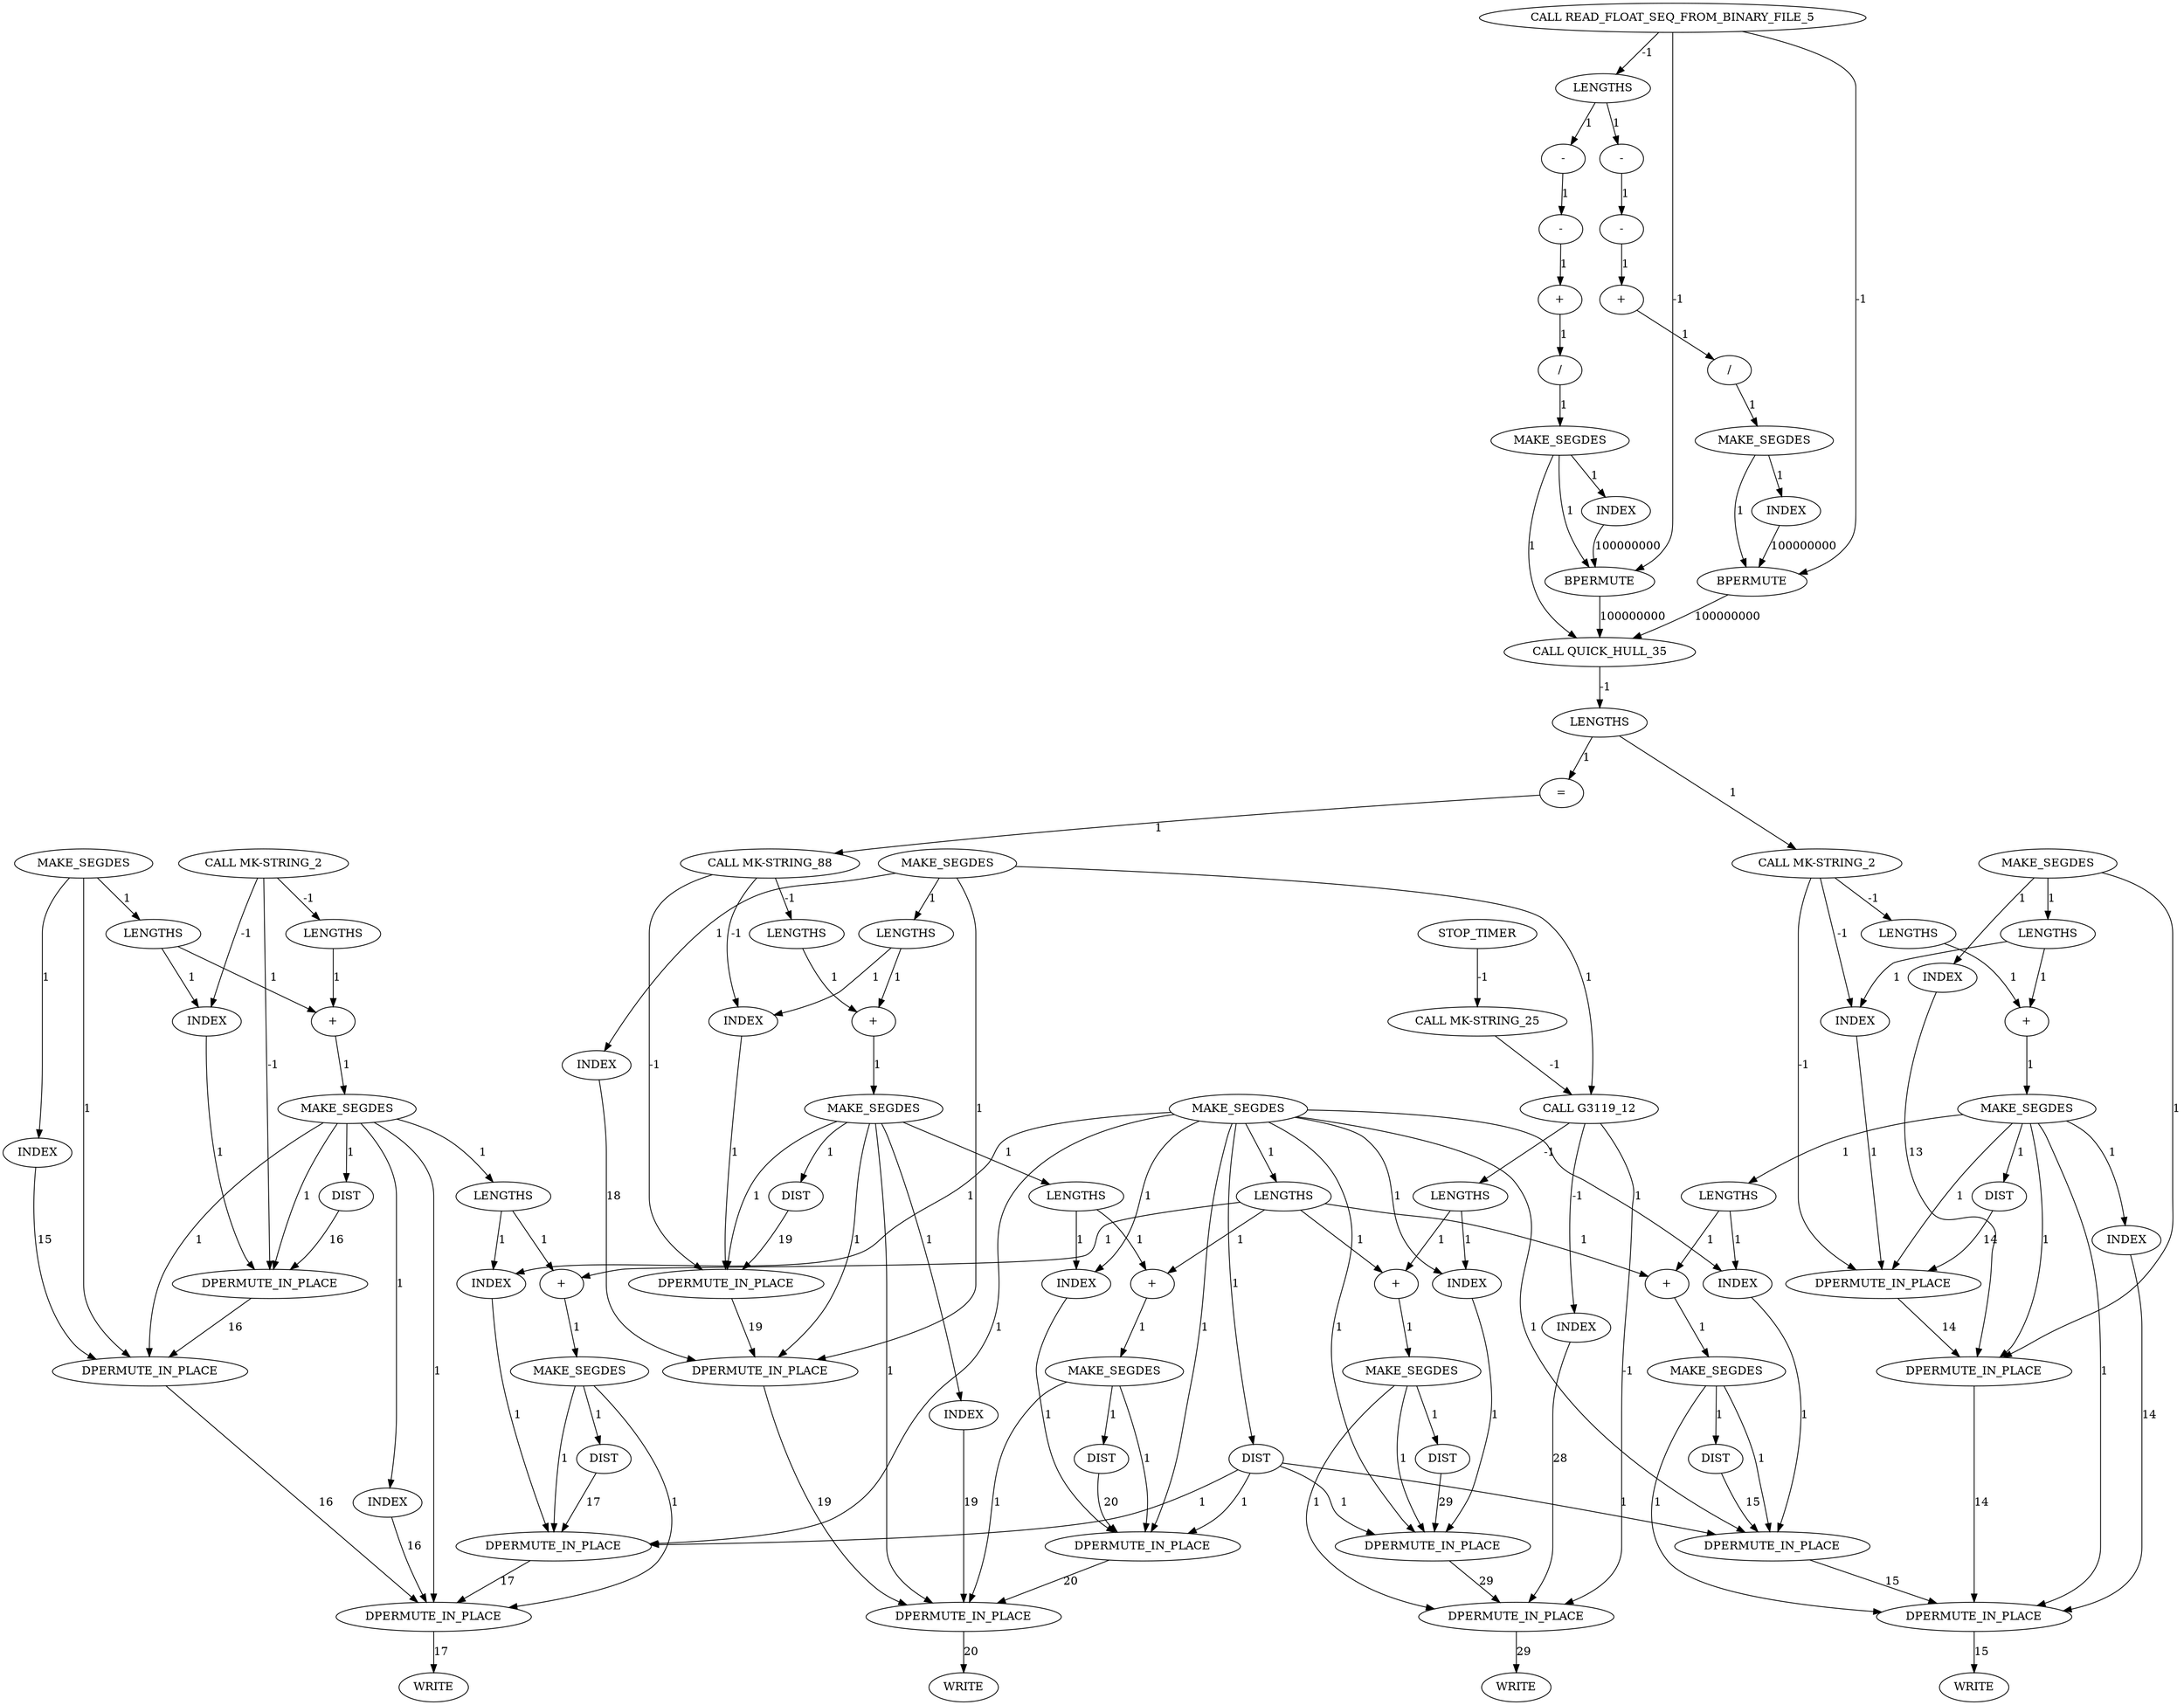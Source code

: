 digraph {
	convex_hull_large_rmat_INST_6307 [label=DPERMUTE_IN_PLACE cost=129]
	convex_hull_large_rmat_INST_2737 [label=MAKE_SEGDES cost=1]
	convex_hull_large_rmat_INST_2335 [label="/" cost=129]
	convex_hull_large_rmat_INST_2636 [label=LENGTHS cost=43]
	convex_hull_large_rmat_INST_53 [label="=" cost=215]
	convex_hull_large_rmat_INST_31 [label="CALL G3119_12" cost=0]
	convex_hull_large_rmat_INST_2403 [label=DIST cost=86]
	convex_hull_large_rmat_INST_2886 [label=MAKE_SEGDES cost=43]
	convex_hull_large_rmat_INST_2566 [label=LENGTHS cost=43]
	convex_hull_large_rmat_INST_6305 [label=DPERMUTE_IN_PLACE cost=172]
	convex_hull_large_rmat_INST_2336 [label=MAKE_SEGDES cost=43]
	convex_hull_large_rmat_INST_2441 [label=MAKE_SEGDES cost=43]
	convex_hull_large_rmat_INST_2371 [label=INDEX cost=903]
	convex_hull_large_rmat_INST_11 [label="CALL READ_FLOAT_SEQ_FROM_BINARY_FILE_5" cost=0]
	convex_hull_large_rmat_INST_2892 [label=DIST cost=43]
	convex_hull_large_rmat_INST_2471 [label=WRITE cost=0]
	convex_hull_large_rmat_INST_58 [label="CALL MK-STRING_88" cost=0]
	convex_hull_large_rmat_INST_44 [label=MAKE_SEGDES cost=43]
	convex_hull_large_rmat_INST_2366 [label=MAKE_SEGDES cost=559]
	convex_hull_large_rmat_INST_2767 [label=WRITE cost=0]
	convex_hull_large_rmat_INST_6304 [label=DPERMUTE_IN_PLACE cost=129]
	convex_hull_large_rmat_INST_6310 [label=DPERMUTE_IN_PLACE cost=172]
	convex_hull_large_rmat_INST_2713 [label=LENGTHS cost=43]
	convex_hull_large_rmat_INST_2654 [label=LENGTHS cost=1]
	convex_hull_large_rmat_INST_22 [label="CALL QUICK_HULL_35" cost=0]
	convex_hull_large_rmat_INST_2562 [label=INDEX cost=2623]
	convex_hull_large_rmat_INST_2862 [label=LENGTHS cost=86]
	convex_hull_large_rmat_INST_6308 [label=DPERMUTE_IN_PLACE cost=172]
	convex_hull_large_rmat_INST_6302 [label=DPERMUTE_IN_PLACE cost=215]
	convex_hull_large_rmat_INST_39 [label="CALL MK-STRING_2" cost=0]
	convex_hull_large_rmat_INST_6311 [label=DPERMUTE_IN_PLACE cost=172]
	convex_hull_large_rmat_INST_2489 [label=LENGTHS cost=43]
	convex_hull_large_rmat_INST_30 [label="CALL MK-STRING_25" cost=0]
	convex_hull_large_rmat_INST_6303 [label=DPERMUTE_IN_PLACE cost=214]
	convex_hull_large_rmat_INST_2660 [label=MAKE_SEGDES cost=43]
	convex_hull_large_rmat_INST_27 [label=MAKE_SEGDES cost=129]
	convex_hull_large_rmat_INST_2379 [label=BPERMUTE cost=670520801]
	convex_hull_large_rmat_INST_2325 [label=LENGTHS cost=2537]
	convex_hull_large_rmat_INST_2644 [label=INDEX cost=129]
	convex_hull_large_rmat_INST_2803 [label=LENGTHS cost=2236]
	convex_hull_large_rmat_INST_2585 [label="+" cost=86]
	convex_hull_large_rmat_INST_2574 [label=INDEX cost=172]
	convex_hull_large_rmat_INST_2709 [label=INDEX cost=172]
	convex_hull_large_rmat_INST_2793 [label=INDEX cost=172]
	convex_hull_large_rmat_INST_2508 [label="+" cost=43]
	convex_hull_large_rmat_INST_47 [label="CALL MK-STRING_2" cost=0]
	convex_hull_large_rmat_INST_2329 [label="-" cost=1]
	convex_hull_large_rmat_INST_2620 [label=WRITE cost=0]
	convex_hull_large_rmat_INST_2596 [label=DIST cost=43]
	convex_hull_large_rmat_INST_6306 [label=DPERMUTE_IN_PLACE cost=172]
	convex_hull_large_rmat_INST_2359 [label="-" cost=43]
	convex_hull_large_rmat_INST_6301 [label=DPERMUTE_IN_PLACE cost=172]
	convex_hull_large_rmat_INST_2809 [label=MAKE_SEGDES cost=43]
	convex_hull_large_rmat_INST_6300 [label=DPERMUTE_IN_PLACE cost=172]
	convex_hull_large_rmat_INST_2655 [label="+" cost=86]
	convex_hull_large_rmat_INST_2590 [label=MAKE_SEGDES cost=1]
	convex_hull_large_rmat_INST_2632 [label=INDEX cost=3526]
	convex_hull_large_rmat_INST_2497 [label=INDEX cost=129]
	convex_hull_large_rmat_INST_2815 [label=DIST cost=129]
	convex_hull_large_rmat_INST_2349 [label=BPERMUTE cost=680402287]
	convex_hull_large_rmat_INST_2341 [label=INDEX cost=2752]
	convex_hull_large_rmat_INST_2435 [label=LENGTHS cost=43]
	convex_hull_large_rmat_INST_2858 [label=INDEX cost=129]
	convex_hull_large_rmat_INST_2804 [label="+" cost=86]
	convex_hull_large_rmat_INST_2870 [label=INDEX cost=172]
	convex_hull_large_rmat_INST_2732 [label="+" cost=86]
	convex_hull_large_rmat_INST_2781 [label=INDEX cost=172]
	convex_hull_large_rmat_INST_2413 [label=INDEX cost=129]
	convex_hull_large_rmat_INST_25 [label=STOP_TIMER cost=0]
	convex_hull_large_rmat_INST_2417 [label=LENGTHS cost=86]
	convex_hull_large_rmat_INST_2436 [label="+" cost=43]
	convex_hull_large_rmat_INST_2331 [label="+" cost=1591]
	convex_hull_large_rmat_INST_2519 [label=DIST cost=43]
	convex_hull_large_rmat_INST_2916 [label=WRITE cost=0]
	convex_hull_large_rmat_INST_2327 [label="-" cost=1376]
	convex_hull_large_rmat_INST_2357 [label="-" cost=860]
	convex_hull_large_rmat_INST_2447 [label=DIST cost=43]
	convex_hull_large_rmat_INST_2743 [label=DIST cost=86]
	convex_hull_large_rmat_INST_2397 [label=MAKE_SEGDES cost=43]
	convex_hull_large_rmat_INST_2475 [label=LENGTHS cost=2193]
	convex_hull_large_rmat_INST_6299 [label=DPERMUTE_IN_PLACE cost=8686]
	convex_hull_large_rmat_INST_2361 [label="+" cost=516]
	convex_hull_large_rmat_INST_2721 [label=INDEX cost=2193]
	convex_hull_large_rmat_INST_2785 [label=LENGTHS cost=43]
	convex_hull_large_rmat_INST_2485 [label=INDEX cost=129]
	convex_hull_large_rmat_INST_2365 [label="/" cost=129]
	convex_hull_large_rmat_INST_2666 [label=DIST cost=86]
	convex_hull_large_rmat_INST_6309 [label=DPERMUTE_IN_PLACE cost=172]
	convex_hull_large_rmat_INST_2881 [label="+" cost=86]
	convex_hull_large_rmat_INST_2507 [label=LENGTHS cost=43]
	convex_hull_large_rmat_INST_35 [label=MAKE_SEGDES cost=43]
	convex_hull_large_rmat_INST_2425 [label=INDEX cost=129]
	convex_hull_large_rmat_INST_6312 [label=DPERMUTE_IN_PLACE cost=172]
	convex_hull_large_rmat_INST_2513 [label=MAKE_SEGDES cost=43]
	convex_hull_large_rmat_INST_6307 -> convex_hull_large_rmat_INST_6308 [label=17 cost=17]
	convex_hull_large_rmat_INST_2737 -> convex_hull_large_rmat_INST_2743 [label=1 cost=1]
	convex_hull_large_rmat_INST_2737 -> convex_hull_large_rmat_INST_6307 [label=1 cost=1]
	convex_hull_large_rmat_INST_2737 -> convex_hull_large_rmat_INST_6308 [label=1 cost=1]
	convex_hull_large_rmat_INST_2335 -> convex_hull_large_rmat_INST_2336 [label=1 cost=1]
	convex_hull_large_rmat_INST_2636 -> convex_hull_large_rmat_INST_2644 [label=1 cost=1]
	convex_hull_large_rmat_INST_2636 -> convex_hull_large_rmat_INST_2655 [label=1 cost=1]
	convex_hull_large_rmat_INST_53 -> convex_hull_large_rmat_INST_58 [label=1 cost=1]
	convex_hull_large_rmat_INST_31 -> convex_hull_large_rmat_INST_2413 [label=-1 cost=-1]
	convex_hull_large_rmat_INST_31 -> convex_hull_large_rmat_INST_2417 [label=-1 cost=-1]
	convex_hull_large_rmat_INST_31 -> convex_hull_large_rmat_INST_6300 [label=-1 cost=-1]
	convex_hull_large_rmat_INST_2403 -> convex_hull_large_rmat_INST_6299 [label=1 cost=1]
	convex_hull_large_rmat_INST_2403 -> convex_hull_large_rmat_INST_6303 [label=1 cost=1]
	convex_hull_large_rmat_INST_2403 -> convex_hull_large_rmat_INST_6307 [label=1 cost=1]
	convex_hull_large_rmat_INST_2403 -> convex_hull_large_rmat_INST_6311 [label=1 cost=1]
	convex_hull_large_rmat_INST_2886 -> convex_hull_large_rmat_INST_2892 [label=1 cost=1]
	convex_hull_large_rmat_INST_2886 -> convex_hull_large_rmat_INST_6311 [label=1 cost=1]
	convex_hull_large_rmat_INST_2886 -> convex_hull_large_rmat_INST_6312 [label=1 cost=1]
	convex_hull_large_rmat_INST_2566 -> convex_hull_large_rmat_INST_2574 [label=1 cost=1]
	convex_hull_large_rmat_INST_2566 -> convex_hull_large_rmat_INST_2585 [label=1 cost=1]
	convex_hull_large_rmat_INST_6305 -> convex_hull_large_rmat_INST_6306 [label=16 cost=16]
	convex_hull_large_rmat_INST_2336 -> convex_hull_large_rmat_INST_2341 [label=1 cost=1]
	convex_hull_large_rmat_INST_2336 -> convex_hull_large_rmat_INST_2349 [label=1 cost=1]
	convex_hull_large_rmat_INST_2336 -> convex_hull_large_rmat_INST_22 [label=1 cost=1]
	convex_hull_large_rmat_INST_2441 -> convex_hull_large_rmat_INST_2447 [label=1 cost=1]
	convex_hull_large_rmat_INST_2441 -> convex_hull_large_rmat_INST_6299 [label=1 cost=1]
	convex_hull_large_rmat_INST_2441 -> convex_hull_large_rmat_INST_6300 [label=1 cost=1]
	convex_hull_large_rmat_INST_2371 -> convex_hull_large_rmat_INST_2379 [label=100000000 cost=100000000]
	convex_hull_large_rmat_INST_11 -> convex_hull_large_rmat_INST_2325 [label=-1 cost=-1]
	convex_hull_large_rmat_INST_11 -> convex_hull_large_rmat_INST_2349 [label=-1 cost=-1]
	convex_hull_large_rmat_INST_11 -> convex_hull_large_rmat_INST_2379 [label=-1 cost=-1]
	convex_hull_large_rmat_INST_2892 -> convex_hull_large_rmat_INST_6311 [label=20 cost=20]
	convex_hull_large_rmat_INST_58 -> convex_hull_large_rmat_INST_2793 [label=-1 cost=-1]
	convex_hull_large_rmat_INST_58 -> convex_hull_large_rmat_INST_2803 [label=-1 cost=-1]
	convex_hull_large_rmat_INST_58 -> convex_hull_large_rmat_INST_6309 [label=-1 cost=-1]
	convex_hull_large_rmat_INST_44 -> convex_hull_large_rmat_INST_2632 [label=1 cost=1]
	convex_hull_large_rmat_INST_44 -> convex_hull_large_rmat_INST_2636 [label=1 cost=1]
	convex_hull_large_rmat_INST_44 -> convex_hull_large_rmat_INST_6306 [label=1 cost=1]
	convex_hull_large_rmat_INST_2366 -> convex_hull_large_rmat_INST_2371 [label=1 cost=1]
	convex_hull_large_rmat_INST_2366 -> convex_hull_large_rmat_INST_2379 [label=1 cost=1]
	convex_hull_large_rmat_INST_6304 -> convex_hull_large_rmat_INST_2620 [label=15 cost=15]
	convex_hull_large_rmat_INST_6310 -> convex_hull_large_rmat_INST_6312 [label=19 cost=19]
	convex_hull_large_rmat_INST_2713 -> convex_hull_large_rmat_INST_2721 [label=1 cost=1]
	convex_hull_large_rmat_INST_2713 -> convex_hull_large_rmat_INST_2732 [label=1 cost=1]
	convex_hull_large_rmat_INST_2654 -> convex_hull_large_rmat_INST_2655 [label=1 cost=1]
	convex_hull_large_rmat_INST_22 -> convex_hull_large_rmat_INST_2475 [label=-1 cost=-1]
	convex_hull_large_rmat_INST_2562 -> convex_hull_large_rmat_INST_6304 [label=14 cost=14]
	convex_hull_large_rmat_INST_2862 -> convex_hull_large_rmat_INST_2870 [label=1 cost=1]
	convex_hull_large_rmat_INST_2862 -> convex_hull_large_rmat_INST_2881 [label=1 cost=1]
	convex_hull_large_rmat_INST_6308 -> convex_hull_large_rmat_INST_2767 [label=17 cost=17]
	convex_hull_large_rmat_INST_6302 -> convex_hull_large_rmat_INST_6304 [label=14 cost=14]
	convex_hull_large_rmat_INST_39 -> convex_hull_large_rmat_INST_2497 [label=-1 cost=-1]
	convex_hull_large_rmat_INST_39 -> convex_hull_large_rmat_INST_2507 [label=-1 cost=-1]
	convex_hull_large_rmat_INST_39 -> convex_hull_large_rmat_INST_6301 [label=-1 cost=-1]
	convex_hull_large_rmat_INST_6311 -> convex_hull_large_rmat_INST_6312 [label=20 cost=20]
	convex_hull_large_rmat_INST_2489 -> convex_hull_large_rmat_INST_2497 [label=1 cost=1]
	convex_hull_large_rmat_INST_2489 -> convex_hull_large_rmat_INST_2508 [label=1 cost=1]
	convex_hull_large_rmat_INST_30 -> convex_hull_large_rmat_INST_31 [label=-1 cost=-1]
	convex_hull_large_rmat_INST_6303 -> convex_hull_large_rmat_INST_6304 [label=15 cost=15]
	convex_hull_large_rmat_INST_2660 -> convex_hull_large_rmat_INST_2666 [label=1 cost=1]
	convex_hull_large_rmat_INST_2660 -> convex_hull_large_rmat_INST_6305 [label=1 cost=1]
	convex_hull_large_rmat_INST_2660 -> convex_hull_large_rmat_INST_6306 [label=1 cost=1]
	convex_hull_large_rmat_INST_2660 -> convex_hull_large_rmat_INST_2709 [label=1 cost=1]
	convex_hull_large_rmat_INST_2660 -> convex_hull_large_rmat_INST_2713 [label=1 cost=1]
	convex_hull_large_rmat_INST_2660 -> convex_hull_large_rmat_INST_6308 [label=1 cost=1]
	convex_hull_large_rmat_INST_27 -> convex_hull_large_rmat_INST_31 [label=1 cost=1]
	convex_hull_large_rmat_INST_27 -> convex_hull_large_rmat_INST_2781 [label=1 cost=1]
	convex_hull_large_rmat_INST_27 -> convex_hull_large_rmat_INST_2785 [label=1 cost=1]
	convex_hull_large_rmat_INST_27 -> convex_hull_large_rmat_INST_6310 [label=1 cost=1]
	convex_hull_large_rmat_INST_2379 -> convex_hull_large_rmat_INST_22 [label=100000000 cost=100000000]
	convex_hull_large_rmat_INST_2325 -> convex_hull_large_rmat_INST_2327 [label=1 cost=1]
	convex_hull_large_rmat_INST_2325 -> convex_hull_large_rmat_INST_2357 [label=1 cost=1]
	convex_hull_large_rmat_INST_2644 -> convex_hull_large_rmat_INST_6305 [label=1 cost=1]
	convex_hull_large_rmat_INST_2803 -> convex_hull_large_rmat_INST_2804 [label=1 cost=1]
	convex_hull_large_rmat_INST_2585 -> convex_hull_large_rmat_INST_2590 [label=1 cost=1]
	convex_hull_large_rmat_INST_2574 -> convex_hull_large_rmat_INST_6303 [label=1 cost=1]
	convex_hull_large_rmat_INST_2709 -> convex_hull_large_rmat_INST_6308 [label=16 cost=16]
	convex_hull_large_rmat_INST_2793 -> convex_hull_large_rmat_INST_6309 [label=1 cost=1]
	convex_hull_large_rmat_INST_2508 -> convex_hull_large_rmat_INST_2513 [label=1 cost=1]
	convex_hull_large_rmat_INST_47 -> convex_hull_large_rmat_INST_2644 [label=-1 cost=-1]
	convex_hull_large_rmat_INST_47 -> convex_hull_large_rmat_INST_2654 [label=-1 cost=-1]
	convex_hull_large_rmat_INST_47 -> convex_hull_large_rmat_INST_6305 [label=-1 cost=-1]
	convex_hull_large_rmat_INST_2329 -> convex_hull_large_rmat_INST_2331 [label=1 cost=1]
	convex_hull_large_rmat_INST_2596 -> convex_hull_large_rmat_INST_6303 [label=15 cost=15]
	convex_hull_large_rmat_INST_6306 -> convex_hull_large_rmat_INST_6308 [label=16 cost=16]
	convex_hull_large_rmat_INST_2359 -> convex_hull_large_rmat_INST_2361 [label=1 cost=1]
	convex_hull_large_rmat_INST_6301 -> convex_hull_large_rmat_INST_6302 [label=14 cost=14]
	convex_hull_large_rmat_INST_2809 -> convex_hull_large_rmat_INST_2815 [label=1 cost=1]
	convex_hull_large_rmat_INST_2809 -> convex_hull_large_rmat_INST_6309 [label=1 cost=1]
	convex_hull_large_rmat_INST_2809 -> convex_hull_large_rmat_INST_6310 [label=1 cost=1]
	convex_hull_large_rmat_INST_2809 -> convex_hull_large_rmat_INST_2858 [label=1 cost=1]
	convex_hull_large_rmat_INST_2809 -> convex_hull_large_rmat_INST_2862 [label=1 cost=1]
	convex_hull_large_rmat_INST_2809 -> convex_hull_large_rmat_INST_6312 [label=1 cost=1]
	convex_hull_large_rmat_INST_6300 -> convex_hull_large_rmat_INST_2471 [label=29 cost=29]
	convex_hull_large_rmat_INST_2655 -> convex_hull_large_rmat_INST_2660 [label=1 cost=1]
	convex_hull_large_rmat_INST_2590 -> convex_hull_large_rmat_INST_2596 [label=1 cost=1]
	convex_hull_large_rmat_INST_2590 -> convex_hull_large_rmat_INST_6303 [label=1 cost=1]
	convex_hull_large_rmat_INST_2590 -> convex_hull_large_rmat_INST_6304 [label=1 cost=1]
	convex_hull_large_rmat_INST_2632 -> convex_hull_large_rmat_INST_6306 [label=15 cost=15]
	convex_hull_large_rmat_INST_2497 -> convex_hull_large_rmat_INST_6301 [label=1 cost=1]
	convex_hull_large_rmat_INST_2815 -> convex_hull_large_rmat_INST_6309 [label=19 cost=19]
	convex_hull_large_rmat_INST_2349 -> convex_hull_large_rmat_INST_22 [label=100000000 cost=100000000]
	convex_hull_large_rmat_INST_2341 -> convex_hull_large_rmat_INST_2349 [label=100000000 cost=100000000]
	convex_hull_large_rmat_INST_2435 -> convex_hull_large_rmat_INST_2436 [label=1 cost=1]
	convex_hull_large_rmat_INST_2435 -> convex_hull_large_rmat_INST_2585 [label=1 cost=1]
	convex_hull_large_rmat_INST_2435 -> convex_hull_large_rmat_INST_2732 [label=1 cost=1]
	convex_hull_large_rmat_INST_2435 -> convex_hull_large_rmat_INST_2881 [label=1 cost=1]
	convex_hull_large_rmat_INST_2858 -> convex_hull_large_rmat_INST_6312 [label=19 cost=19]
	convex_hull_large_rmat_INST_2804 -> convex_hull_large_rmat_INST_2809 [label=1 cost=1]
	convex_hull_large_rmat_INST_2870 -> convex_hull_large_rmat_INST_6311 [label=1 cost=1]
	convex_hull_large_rmat_INST_2732 -> convex_hull_large_rmat_INST_2737 [label=1 cost=1]
	convex_hull_large_rmat_INST_2781 -> convex_hull_large_rmat_INST_6310 [label=18 cost=18]
	convex_hull_large_rmat_INST_2413 -> convex_hull_large_rmat_INST_6300 [label=28 cost=28]
	convex_hull_large_rmat_INST_25 -> convex_hull_large_rmat_INST_30 [label=-1 cost=-1]
	convex_hull_large_rmat_INST_2417 -> convex_hull_large_rmat_INST_2425 [label=1 cost=1]
	convex_hull_large_rmat_INST_2417 -> convex_hull_large_rmat_INST_2436 [label=1 cost=1]
	convex_hull_large_rmat_INST_2436 -> convex_hull_large_rmat_INST_2441 [label=1 cost=1]
	convex_hull_large_rmat_INST_2331 -> convex_hull_large_rmat_INST_2335 [label=1 cost=1]
	convex_hull_large_rmat_INST_2519 -> convex_hull_large_rmat_INST_6301 [label=14 cost=14]
	convex_hull_large_rmat_INST_2327 -> convex_hull_large_rmat_INST_2329 [label=1 cost=1]
	convex_hull_large_rmat_INST_2357 -> convex_hull_large_rmat_INST_2359 [label=1 cost=1]
	convex_hull_large_rmat_INST_2447 -> convex_hull_large_rmat_INST_6299 [label=29 cost=29]
	convex_hull_large_rmat_INST_2743 -> convex_hull_large_rmat_INST_6307 [label=17 cost=17]
	convex_hull_large_rmat_INST_2397 -> convex_hull_large_rmat_INST_2403 [label=1 cost=1]
	convex_hull_large_rmat_INST_2397 -> convex_hull_large_rmat_INST_2425 [label=1 cost=1]
	convex_hull_large_rmat_INST_2397 -> convex_hull_large_rmat_INST_2435 [label=1 cost=1]
	convex_hull_large_rmat_INST_2397 -> convex_hull_large_rmat_INST_6299 [label=1 cost=1]
	convex_hull_large_rmat_INST_2397 -> convex_hull_large_rmat_INST_2574 [label=1 cost=1]
	convex_hull_large_rmat_INST_2397 -> convex_hull_large_rmat_INST_6303 [label=1 cost=1]
	convex_hull_large_rmat_INST_2397 -> convex_hull_large_rmat_INST_2721 [label=1 cost=1]
	convex_hull_large_rmat_INST_2397 -> convex_hull_large_rmat_INST_6307 [label=1 cost=1]
	convex_hull_large_rmat_INST_2397 -> convex_hull_large_rmat_INST_2870 [label=1 cost=1]
	convex_hull_large_rmat_INST_2397 -> convex_hull_large_rmat_INST_6311 [label=1 cost=1]
	convex_hull_large_rmat_INST_2475 -> convex_hull_large_rmat_INST_39 [label=1 cost=1]
	convex_hull_large_rmat_INST_2475 -> convex_hull_large_rmat_INST_53 [label=1 cost=1]
	convex_hull_large_rmat_INST_6299 -> convex_hull_large_rmat_INST_6300 [label=29 cost=29]
	convex_hull_large_rmat_INST_2361 -> convex_hull_large_rmat_INST_2365 [label=1 cost=1]
	convex_hull_large_rmat_INST_2721 -> convex_hull_large_rmat_INST_6307 [label=1 cost=1]
	convex_hull_large_rmat_INST_2785 -> convex_hull_large_rmat_INST_2793 [label=1 cost=1]
	convex_hull_large_rmat_INST_2785 -> convex_hull_large_rmat_INST_2804 [label=1 cost=1]
	convex_hull_large_rmat_INST_2485 -> convex_hull_large_rmat_INST_6302 [label=13 cost=13]
	convex_hull_large_rmat_INST_2365 -> convex_hull_large_rmat_INST_2366 [label=1 cost=1]
	convex_hull_large_rmat_INST_2666 -> convex_hull_large_rmat_INST_6305 [label=16 cost=16]
	convex_hull_large_rmat_INST_6309 -> convex_hull_large_rmat_INST_6310 [label=19 cost=19]
	convex_hull_large_rmat_INST_2881 -> convex_hull_large_rmat_INST_2886 [label=1 cost=1]
	convex_hull_large_rmat_INST_2507 -> convex_hull_large_rmat_INST_2508 [label=1 cost=1]
	convex_hull_large_rmat_INST_35 -> convex_hull_large_rmat_INST_2485 [label=1 cost=1]
	convex_hull_large_rmat_INST_35 -> convex_hull_large_rmat_INST_2489 [label=1 cost=1]
	convex_hull_large_rmat_INST_35 -> convex_hull_large_rmat_INST_6302 [label=1 cost=1]
	convex_hull_large_rmat_INST_2425 -> convex_hull_large_rmat_INST_6299 [label=1 cost=1]
	convex_hull_large_rmat_INST_6312 -> convex_hull_large_rmat_INST_2916 [label=20 cost=20]
	convex_hull_large_rmat_INST_2513 -> convex_hull_large_rmat_INST_2519 [label=1 cost=1]
	convex_hull_large_rmat_INST_2513 -> convex_hull_large_rmat_INST_6301 [label=1 cost=1]
	convex_hull_large_rmat_INST_2513 -> convex_hull_large_rmat_INST_6302 [label=1 cost=1]
	convex_hull_large_rmat_INST_2513 -> convex_hull_large_rmat_INST_2562 [label=1 cost=1]
	convex_hull_large_rmat_INST_2513 -> convex_hull_large_rmat_INST_2566 [label=1 cost=1]
	convex_hull_large_rmat_INST_2513 -> convex_hull_large_rmat_INST_6304 [label=1 cost=1]
}
